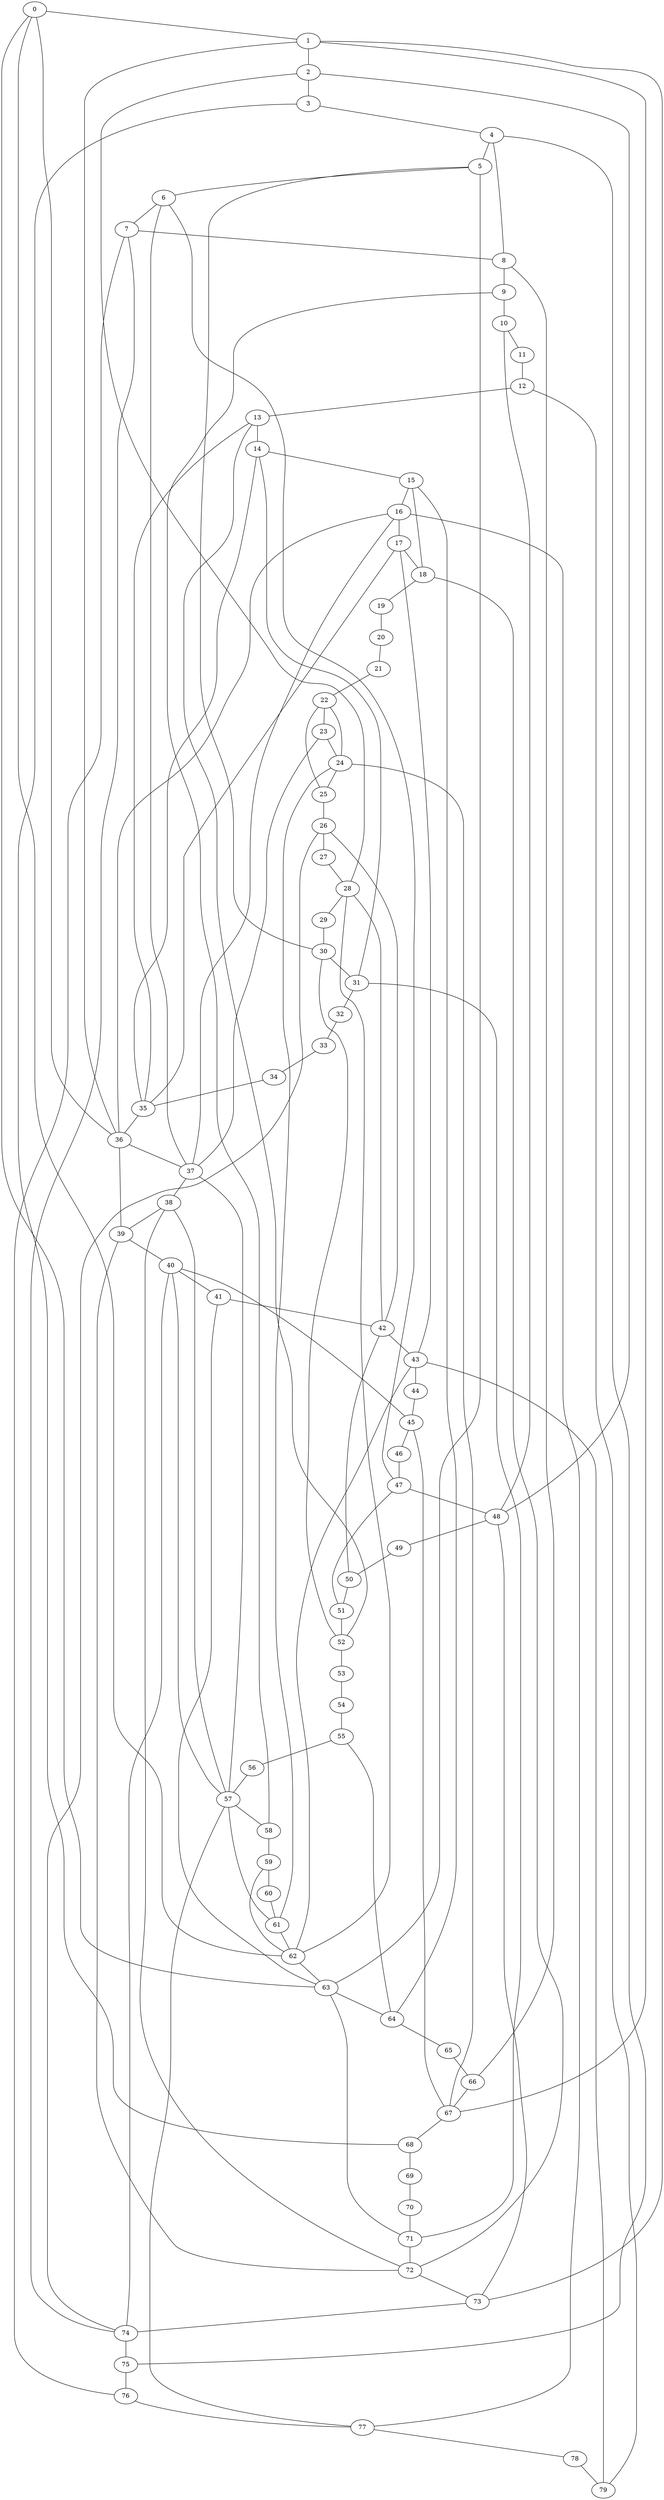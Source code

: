 
graph graphname {
    0 -- 1
0 -- 62
0 -- 63
0 -- 36
1 -- 2
1 -- 73
1 -- 36
1 -- 67
2 -- 3
2 -- 48
2 -- 28
3 -- 4
3 -- 68
4 -- 5
4 -- 8
4 -- 75
5 -- 6
5 -- 30
5 -- 63
6 -- 7
6 -- 47
6 -- 37
7 -- 8
7 -- 76
7 -- 74
8 -- 9
8 -- 66
9 -- 10
9 -- 58
10 -- 11
10 -- 48
11 -- 12
12 -- 13
12 -- 79
13 -- 14
13 -- 35
13 -- 52
14 -- 15
14 -- 31
14 -- 35
15 -- 16
15 -- 18
15 -- 64
16 -- 17
16 -- 37
16 -- 36
16 -- 77
17 -- 18
17 -- 43
17 -- 35
18 -- 19
18 -- 72
19 -- 20
20 -- 21
21 -- 22
22 -- 23
22 -- 24
22 -- 25
23 -- 24
23 -- 37
24 -- 25
24 -- 67
24 -- 61
25 -- 26
26 -- 27
26 -- 42
26 -- 74
27 -- 28
28 -- 29
28 -- 62
28 -- 42
29 -- 30
30 -- 31
30 -- 52
31 -- 32
31 -- 71
32 -- 33
33 -- 34
34 -- 35
35 -- 36
36 -- 37
36 -- 39
37 -- 38
37 -- 57
38 -- 39
38 -- 72
38 -- 57
39 -- 40
39 -- 72
40 -- 41
40 -- 45
40 -- 74
40 -- 57
41 -- 42
41 -- 63
42 -- 43
42 -- 50
43 -- 44
43 -- 79
43 -- 62
44 -- 45
45 -- 46
45 -- 67
46 -- 47
47 -- 48
47 -- 51
48 -- 49
48 -- 73
49 -- 50
50 -- 51
51 -- 52
52 -- 53
53 -- 54
54 -- 55
55 -- 56
55 -- 64
56 -- 57
57 -- 58
57 -- 61
57 -- 77
58 -- 59
59 -- 60
59 -- 62
60 -- 61
61 -- 62
62 -- 63
63 -- 64
63 -- 71
64 -- 65
65 -- 66
66 -- 67
67 -- 68
68 -- 69
69 -- 70
70 -- 71
71 -- 72
72 -- 73
73 -- 74
74 -- 75
75 -- 76
76 -- 77
77 -- 78
78 -- 79

}
